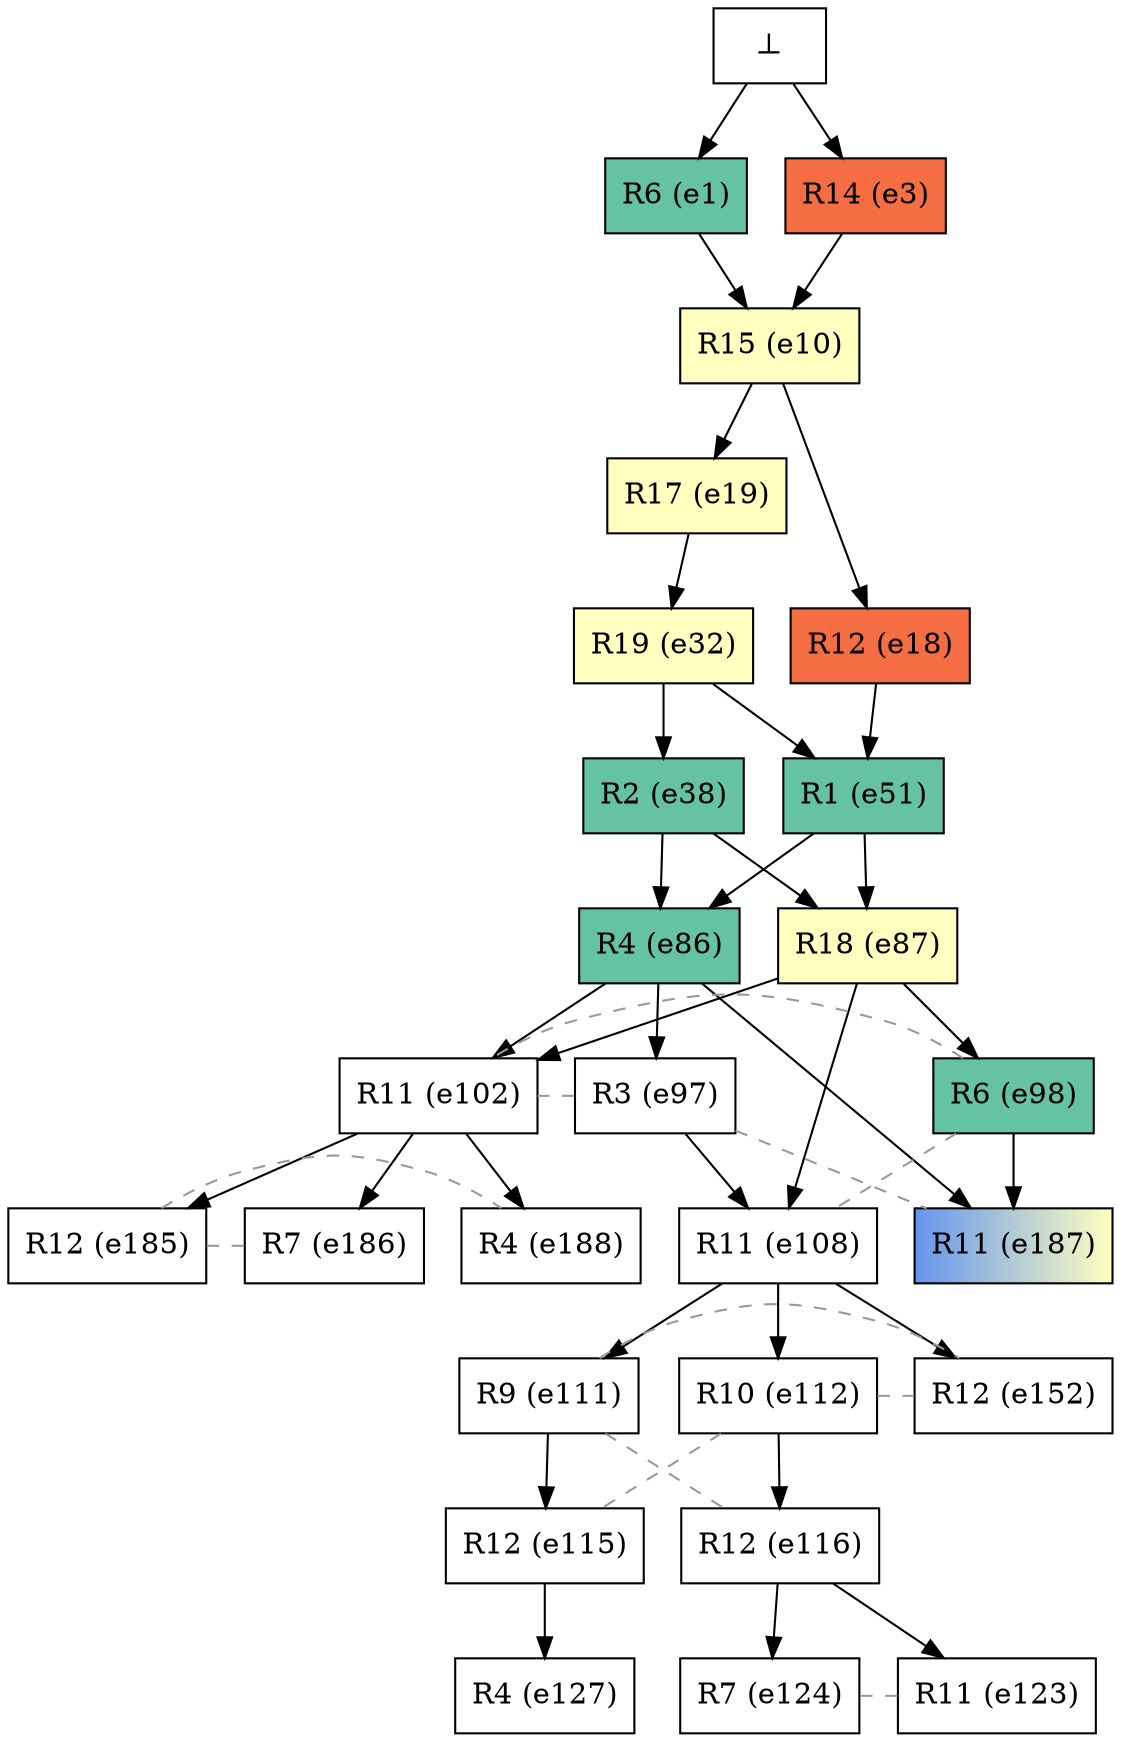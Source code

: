 digraph test {
  e1 -> e10;
  e3 -> e10;
  e10 -> e18;
  e10 -> e19;
  e19 -> e32;
  e32 -> e38;
  e18 -> e51;
  e32 -> e51;
  e38 -> e86;
  e51 -> e86;
  e38 -> e87;
  e51 -> e87;
  e86 -> e97;
  e87 -> e98;
  e86 -> e102;
  e87 -> e102;
  e87 -> e108;
  e97 -> e108;
  e108 -> e111;
  e108 -> e112;
  e111 -> e115;
  e112 -> e116;
  e116 -> e123;
  e116 -> e124;
  e115 -> e127;
  e108 -> e152;
  e102 -> e185;
  e102 -> e186;
  e86 -> e187;
  e98 -> e187;
  e102 -> e188;
  e0 -> e1;
  e0 -> e3;

//conflicts
  e97 -> e102 [arrowhead=none color=gray60 style=dashed constraint=false];
  e97 -> e187 [arrowhead=none color=gray60 style=dashed constraint=false];
  e98 -> e102 [arrowhead=none color=gray60 style=dashed constraint=false];
  e98 -> e108 [arrowhead=none color=gray60 style=dashed constraint=false];
  e111 -> e116 [arrowhead=none color=gray60 style=dashed constraint=false];
  e111 -> e152 [arrowhead=none color=gray60 style=dashed constraint=false];
  e112 -> e115 [arrowhead=none color=gray60 style=dashed constraint=false];
  e112 -> e152 [arrowhead=none color=gray60 style=dashed constraint=false];
  e123 -> e124 [arrowhead=none color=gray60 style=dashed constraint=false];
  e185 -> e186 [arrowhead=none color=gray60 style=dashed constraint=false];
  e185 -> e188 [arrowhead=none color=gray60 style=dashed constraint=false];

  e1 [color="black" fillcolor="#66c2a5" label="R6 (e1)" shape=box style=filled];
  e3 [color="black" fillcolor="#f46d43" label="R14 (e3)" shape=box style=filled];
  e10 [color="black" fillcolor="#ffffbf" label="R15 (e10)" shape=box style=filled];
  e18 [color="black" fillcolor="#f46d43" label="R12 (e18)" shape=box style=filled];
  e19 [color="black" fillcolor="#ffffbf" label="R17 (e19)" shape=box style=filled];
  e32 [color="black" fillcolor="#ffffbf" label="R19 (e32)" shape=box style=filled];
  e38 [color="black" fillcolor="#66c2a5" label="R2 (e38)" shape=box style=filled];
  e51 [color="black" fillcolor="#66c2a5" label="R1 (e51)" shape=box style=filled];
  e86 [color="black" fillcolor="#66c2a5" label="R4 (e86)" shape=box style=filled];
  e87 [color="black" fillcolor="#ffffbf" label="R18 (e87)" shape=box style=filled];
  e97 [color="black" fillcolor="white" label="R3 (e97)" shape=box style=filled];
  e98 [color="black" fillcolor="#66c2a5" label="R6 (e98)" shape=box style=filled];
  e102 [color="black" fillcolor="white" label="R11 (e102)" shape=box style=filled];
  e108 [color="black" fillcolor="white" label="R11 (e108)" shape=box style=filled];
  e111 [color="black" fillcolor="white" label="R9 (e111)" shape=box style=filled];
  e112 [color="black" fillcolor="white" label="R10 (e112)" shape=box style=filled];
  e115 [color="black" fillcolor="white" label="R12 (e115)" shape=box style=filled];
  e116 [color="black" fillcolor="white" label="R12 (e116)" shape=box style=filled];
  e123 [color=black fillcolor="white:white" label="R11 (e123)" shape=box style=filled];
  e124 [color=black fillcolor="white:white" label="R7 (e124)" shape=box style=filled];
  e127 [color=black fillcolor="white:white" label="R4 (e127)" shape=box style=filled];
  e152 [color=black fillcolor="white:white" label="R12 (e152)" shape=box style=filled];
  e185 [color=black fillcolor="white:white" label="R12 (e185)" shape=box style=filled];
  e186 [color=black fillcolor="white:white" label="R7 (e186)" shape=box style=filled];
  e187 [color=black fillcolor="cornflowerblue:#ffffbf" label="R11 (e187)" shape=box style=filled];
  e188 [color=black fillcolor="white:white" label="R4 (e188)" shape=box style=filled];
  e0 [fillcolor=white label="⊥" shape=box style=filled];
}
